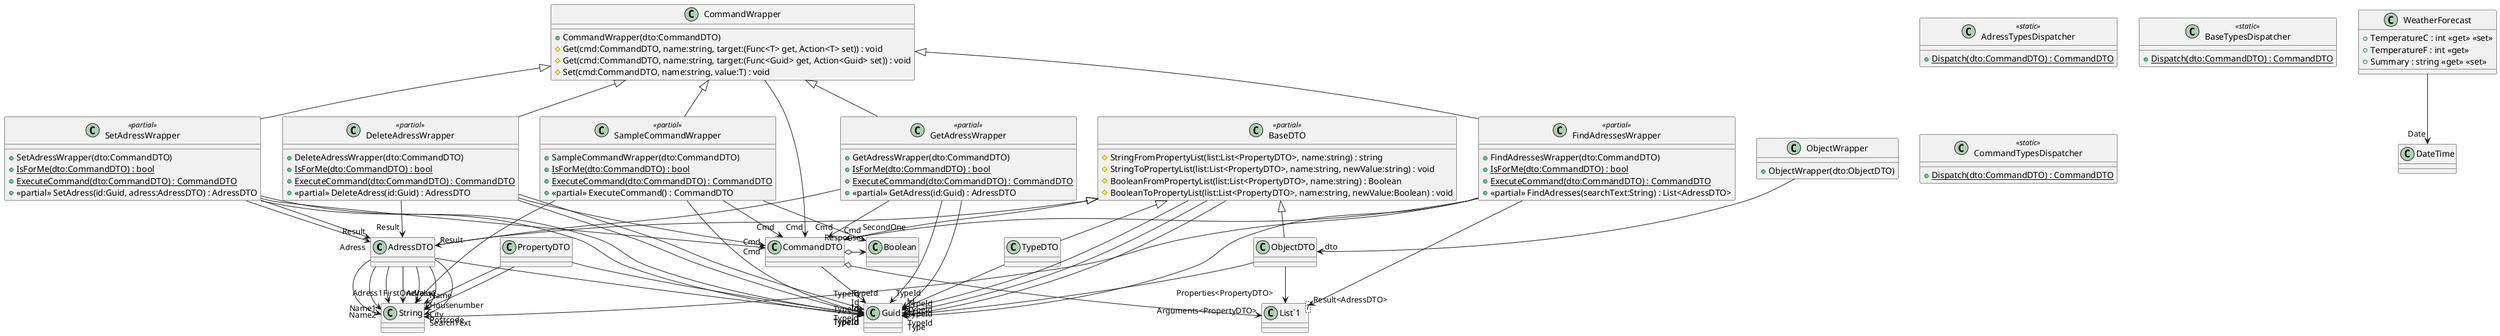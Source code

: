 @startuml
class AdressDTO {
}
class FindAdressesWrapper <<partial>> {
    + FindAdressesWrapper(dto:CommandDTO)
    + {static} IsForMe(dto:CommandDTO) : bool
    + {static} ExecuteCommand(dto:CommandDTO) : CommandDTO
    + <<partial>> FindAdresses(searchText:String) : List<AdressDTO>
}
class GetAdressWrapper <<partial>> {
    + GetAdressWrapper(dto:CommandDTO)
    + {static} IsForMe(dto:CommandDTO) : bool
    + {static} ExecuteCommand(dto:CommandDTO) : CommandDTO
    + <<partial>> GetAdress(id:Guid) : AdressDTO
}
class SetAdressWrapper <<partial>> {
    + SetAdressWrapper(dto:CommandDTO)
    + {static} IsForMe(dto:CommandDTO) : bool
    + {static} ExecuteCommand(dto:CommandDTO) : CommandDTO
    + <<partial>> SetAdress(id:Guid, adress:AdressDTO) : AdressDTO
}
class DeleteAdressWrapper <<partial>> {
    + DeleteAdressWrapper(dto:CommandDTO)
    + {static} IsForMe(dto:CommandDTO) : bool
    + {static} ExecuteCommand(dto:CommandDTO) : CommandDTO
    + <<partial>> DeleteAdress(id:Guid) : AdressDTO
}
class AdressTypesDispatcher <<static>> {
    + {static} Dispatch(dto:CommandDTO) : CommandDTO
}
class "List`1"<T> {
}
BaseDTO <|-- AdressDTO
AdressDTO --> "TypeId" Guid
AdressDTO --> "Name1" String
AdressDTO --> "Name2" String
AdressDTO --> "Adress1" String
AdressDTO --> "Adress2" String
AdressDTO --> "Housenumber" String
AdressDTO --> "City" String
AdressDTO --> "Postcode" String
CommandWrapper <|-- FindAdressesWrapper
FindAdressesWrapper --> "TypeId" Guid
FindAdressesWrapper --> "Cmd" CommandDTO
FindAdressesWrapper --> "SearchText" String
FindAdressesWrapper --> "Result<AdressDTO>" "List`1"
CommandWrapper <|-- GetAdressWrapper
GetAdressWrapper --> "TypeId" Guid
GetAdressWrapper --> "Cmd" CommandDTO
GetAdressWrapper --> "Id" Guid
GetAdressWrapper --> "Result" AdressDTO
CommandWrapper <|-- SetAdressWrapper
SetAdressWrapper --> "TypeId" Guid
SetAdressWrapper --> "Cmd" CommandDTO
SetAdressWrapper --> "Id" Guid
SetAdressWrapper --> "Adress" AdressDTO
SetAdressWrapper --> "Result" AdressDTO
CommandWrapper <|-- DeleteAdressWrapper
DeleteAdressWrapper --> "TypeId" Guid
DeleteAdressWrapper --> "Cmd" CommandDTO
DeleteAdressWrapper --> "Id" Guid
DeleteAdressWrapper --> "Result" AdressDTO
class BaseDTO <<partial>> {
    # StringFromPropertyList(list:List<PropertyDTO>, name:string) : string
    # StringToPropertyList(list:List<PropertyDTO>, name:string, newValue:string) : void
    # BooleanFromPropertyList(list:List<PropertyDTO>, name:string) : Boolean
    # BooleanToPropertyList(list:List<PropertyDTO>, name:string, newValue:Boolean) : void
}
class BaseDTO <<partial>> {
}
class PropertyDTO {
}
class ObjectDTO {
}
class TypeDTO {
}
class BaseTypesDispatcher <<static>> {
    + {static} Dispatch(dto:CommandDTO) : CommandDTO
}
class "List`1"<T> {
}
BaseDTO --> "TypeId" Guid
BaseDTO --> "Id" Guid
BaseDTO --> "Type" Guid
PropertyDTO --> "TypeId" Guid
PropertyDTO --> "Name" String
PropertyDTO --> "Value" String
BaseDTO <|-- ObjectDTO
ObjectDTO --> "TypeId" Guid
ObjectDTO --> "Properties<PropertyDTO>" "List`1"
BaseDTO <|-- TypeDTO
TypeDTO --> "TypeId" Guid
class ObjectWrapper {
    + ObjectWrapper(dto:ObjectDTO)
}
class CommandWrapper {
    + CommandWrapper(dto:CommandDTO)
    # Get(cmd:CommandDTO, name:string, target:(Func<T> get, Action<T> set)) : void
    # Get(cmd:CommandDTO, name:string, target:(Func<Guid> get, Action<Guid> set)) : void
    # Set(cmd:CommandDTO, name:string, value:T) : void
}
ObjectWrapper --> "_dto" ObjectDTO
CommandWrapper --> "Cmd" CommandDTO
class CommandDTO {
}
class SampleCommandWrapper <<partial>> {
    + SampleCommandWrapper(dto:CommandDTO)
    + {static} IsForMe(dto:CommandDTO) : bool
    + {static} ExecuteCommand(dto:CommandDTO) : CommandDTO
    + <<partial>> ExecuteCommand() : CommandDTO
}
class CommandTypesDispatcher <<static>> {
    + {static} Dispatch(dto:CommandDTO) : CommandDTO
}
class "List`1"<T> {
}
BaseDTO <|-- CommandDTO
CommandDTO --> "TypeId" Guid
CommandDTO o-> "Response" Boolean
CommandDTO o-> "Arguments<PropertyDTO>" "List`1"
CommandWrapper <|-- SampleCommandWrapper
SampleCommandWrapper --> "TypeId" Guid
SampleCommandWrapper --> "Cmd" CommandDTO
SampleCommandWrapper --> "FirstOne" String
SampleCommandWrapper --> "SecondOne" Boolean
class WeatherForecast {
    + TemperatureC : int <<get>> <<set>>
    + TemperatureF : int <<get>>
    + Summary : string <<get>> <<set>>
}
WeatherForecast --> "Date" DateTime
@enduml
